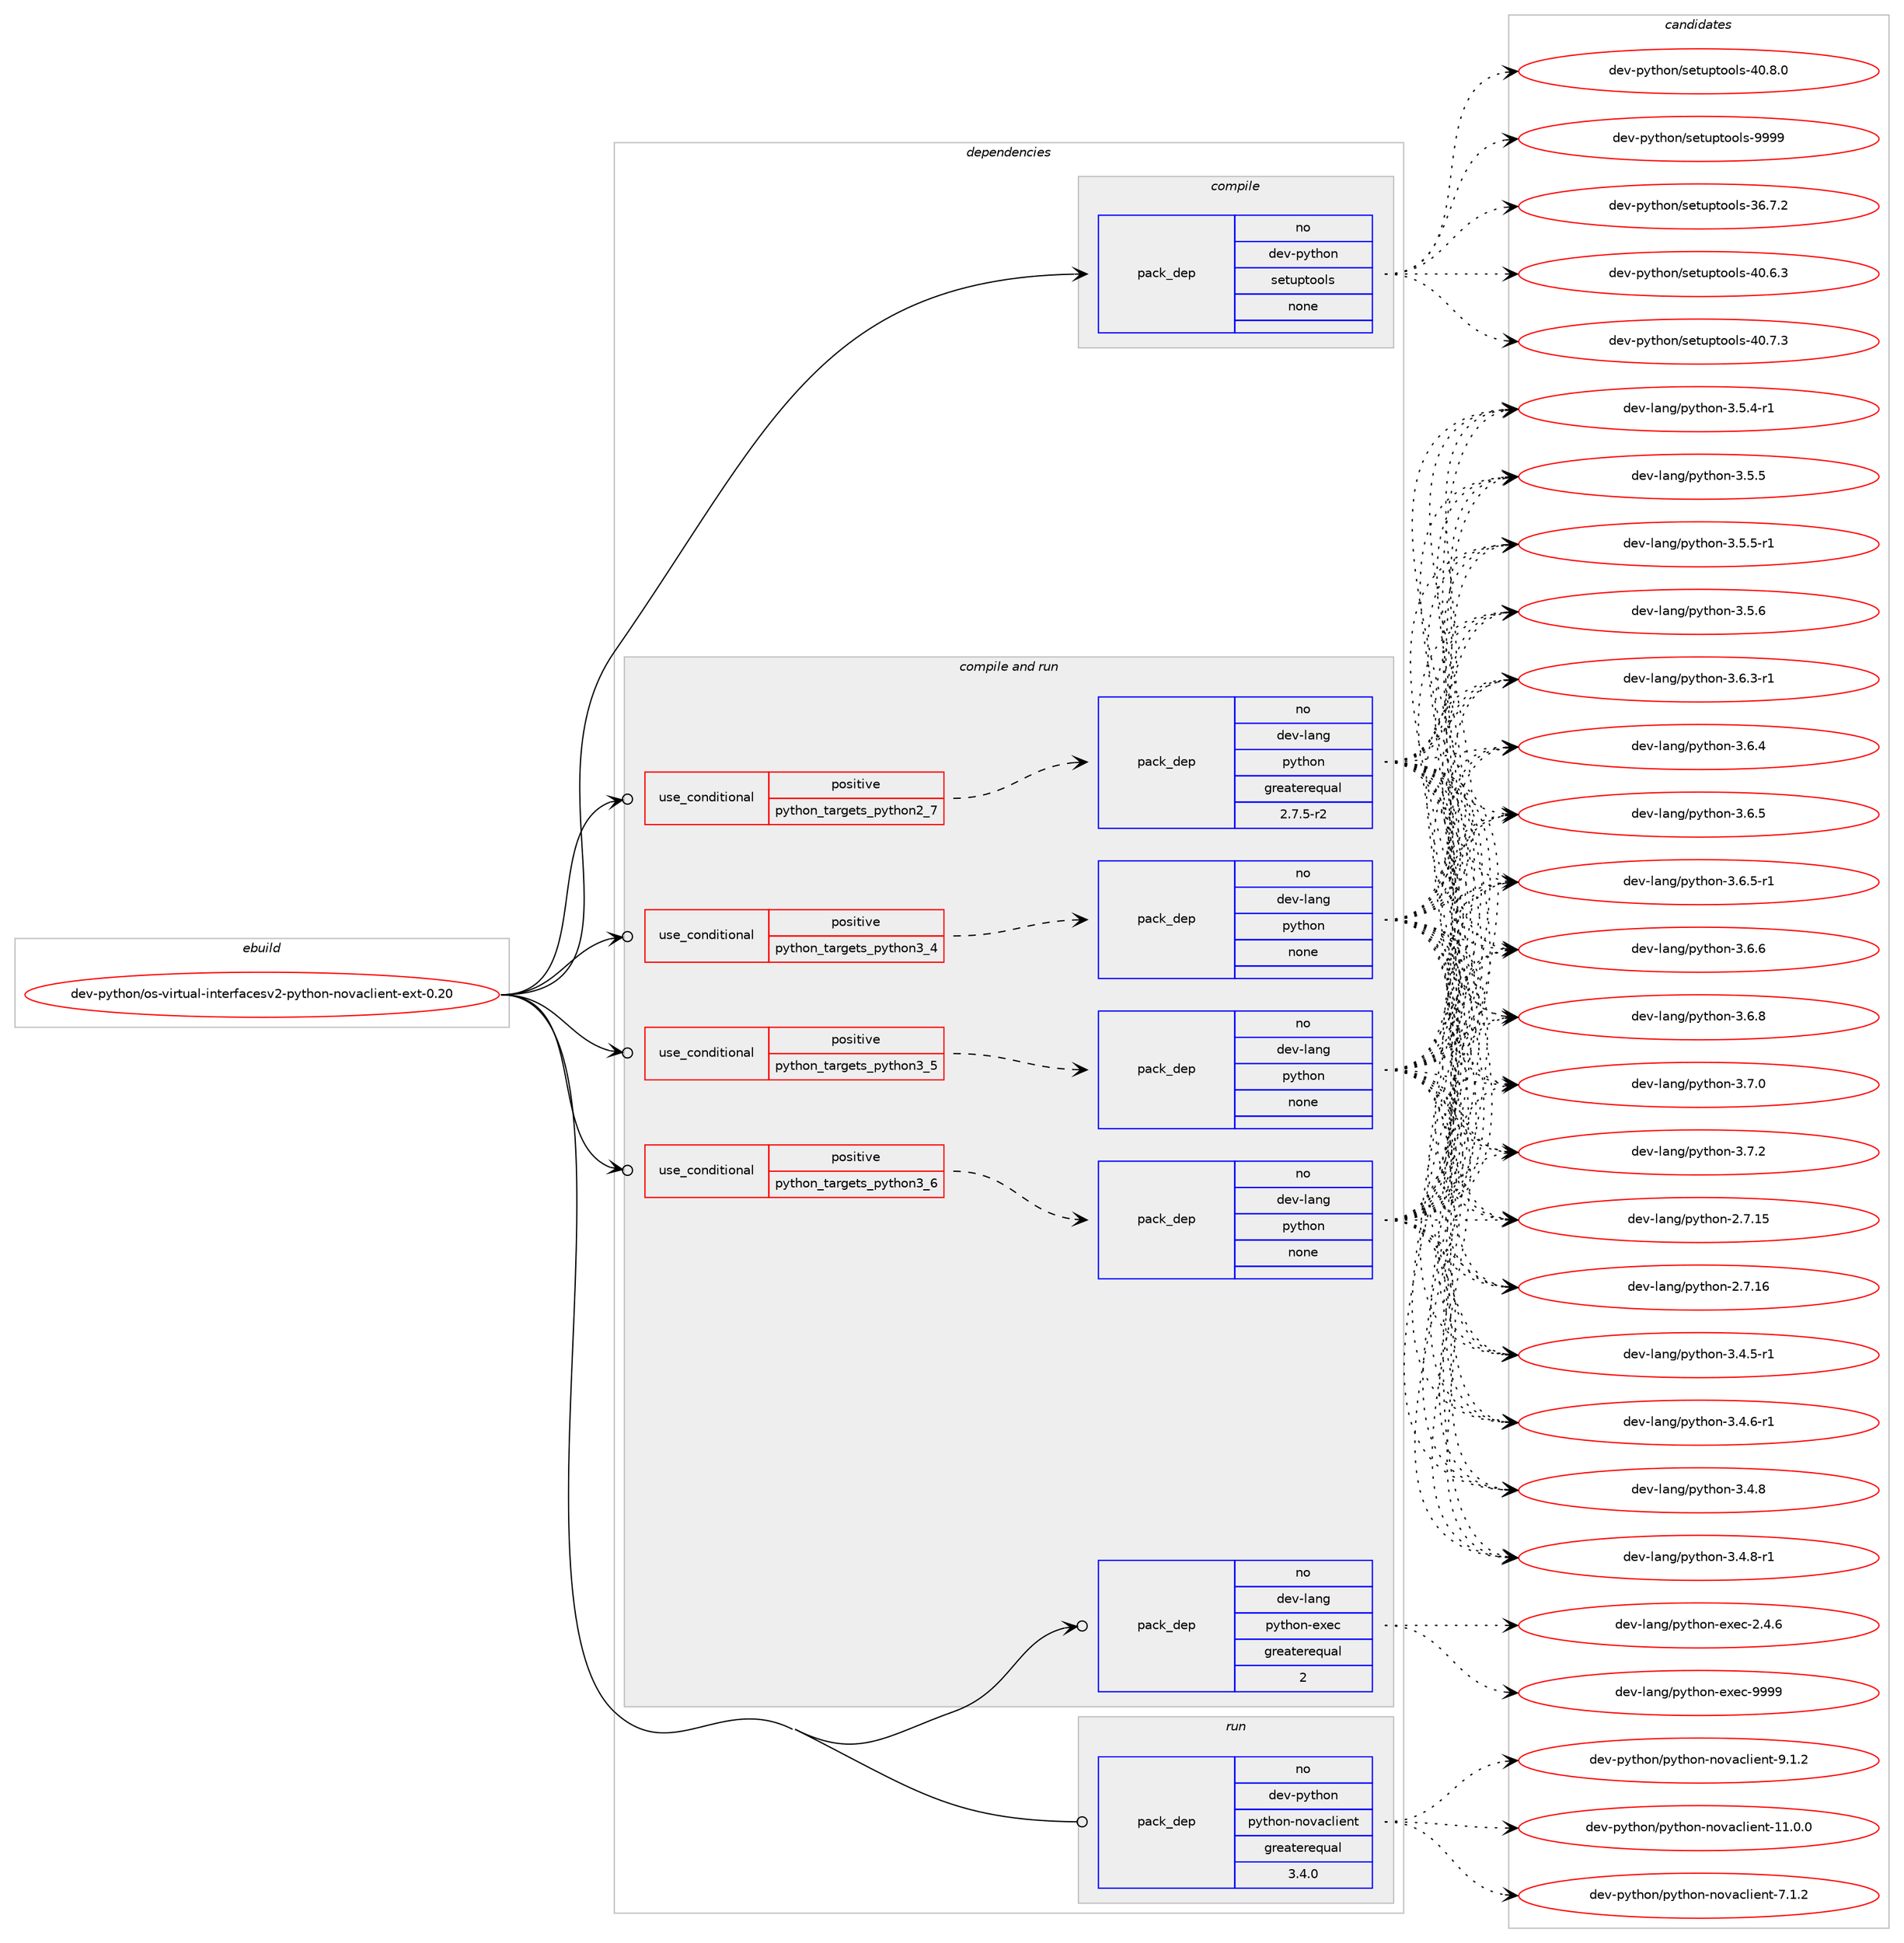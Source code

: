 digraph prolog {

# *************
# Graph options
# *************

newrank=true;
concentrate=true;
compound=true;
graph [rankdir=LR,fontname=Helvetica,fontsize=10,ranksep=1.5];#, ranksep=2.5, nodesep=0.2];
edge  [arrowhead=vee];
node  [fontname=Helvetica,fontsize=10];

# **********
# The ebuild
# **********

subgraph cluster_leftcol {
color=gray;
rank=same;
label=<<i>ebuild</i>>;
id [label="dev-python/os-virtual-interfacesv2-python-novaclient-ext-0.20", color=red, width=4, href="../dev-python/os-virtual-interfacesv2-python-novaclient-ext-0.20.svg"];
}

# ****************
# The dependencies
# ****************

subgraph cluster_midcol {
color=gray;
label=<<i>dependencies</i>>;
subgraph cluster_compile {
fillcolor="#eeeeee";
style=filled;
label=<<i>compile</i>>;
subgraph pack1020463 {
dependency1422378 [label=<<TABLE BORDER="0" CELLBORDER="1" CELLSPACING="0" CELLPADDING="4" WIDTH="220"><TR><TD ROWSPAN="6" CELLPADDING="30">pack_dep</TD></TR><TR><TD WIDTH="110">no</TD></TR><TR><TD>dev-python</TD></TR><TR><TD>setuptools</TD></TR><TR><TD>none</TD></TR><TR><TD></TD></TR></TABLE>>, shape=none, color=blue];
}
id:e -> dependency1422378:w [weight=20,style="solid",arrowhead="vee"];
}
subgraph cluster_compileandrun {
fillcolor="#eeeeee";
style=filled;
label=<<i>compile and run</i>>;
subgraph cond378638 {
dependency1422379 [label=<<TABLE BORDER="0" CELLBORDER="1" CELLSPACING="0" CELLPADDING="4"><TR><TD ROWSPAN="3" CELLPADDING="10">use_conditional</TD></TR><TR><TD>positive</TD></TR><TR><TD>python_targets_python2_7</TD></TR></TABLE>>, shape=none, color=red];
subgraph pack1020464 {
dependency1422380 [label=<<TABLE BORDER="0" CELLBORDER="1" CELLSPACING="0" CELLPADDING="4" WIDTH="220"><TR><TD ROWSPAN="6" CELLPADDING="30">pack_dep</TD></TR><TR><TD WIDTH="110">no</TD></TR><TR><TD>dev-lang</TD></TR><TR><TD>python</TD></TR><TR><TD>greaterequal</TD></TR><TR><TD>2.7.5-r2</TD></TR></TABLE>>, shape=none, color=blue];
}
dependency1422379:e -> dependency1422380:w [weight=20,style="dashed",arrowhead="vee"];
}
id:e -> dependency1422379:w [weight=20,style="solid",arrowhead="odotvee"];
subgraph cond378639 {
dependency1422381 [label=<<TABLE BORDER="0" CELLBORDER="1" CELLSPACING="0" CELLPADDING="4"><TR><TD ROWSPAN="3" CELLPADDING="10">use_conditional</TD></TR><TR><TD>positive</TD></TR><TR><TD>python_targets_python3_4</TD></TR></TABLE>>, shape=none, color=red];
subgraph pack1020465 {
dependency1422382 [label=<<TABLE BORDER="0" CELLBORDER="1" CELLSPACING="0" CELLPADDING="4" WIDTH="220"><TR><TD ROWSPAN="6" CELLPADDING="30">pack_dep</TD></TR><TR><TD WIDTH="110">no</TD></TR><TR><TD>dev-lang</TD></TR><TR><TD>python</TD></TR><TR><TD>none</TD></TR><TR><TD></TD></TR></TABLE>>, shape=none, color=blue];
}
dependency1422381:e -> dependency1422382:w [weight=20,style="dashed",arrowhead="vee"];
}
id:e -> dependency1422381:w [weight=20,style="solid",arrowhead="odotvee"];
subgraph cond378640 {
dependency1422383 [label=<<TABLE BORDER="0" CELLBORDER="1" CELLSPACING="0" CELLPADDING="4"><TR><TD ROWSPAN="3" CELLPADDING="10">use_conditional</TD></TR><TR><TD>positive</TD></TR><TR><TD>python_targets_python3_5</TD></TR></TABLE>>, shape=none, color=red];
subgraph pack1020466 {
dependency1422384 [label=<<TABLE BORDER="0" CELLBORDER="1" CELLSPACING="0" CELLPADDING="4" WIDTH="220"><TR><TD ROWSPAN="6" CELLPADDING="30">pack_dep</TD></TR><TR><TD WIDTH="110">no</TD></TR><TR><TD>dev-lang</TD></TR><TR><TD>python</TD></TR><TR><TD>none</TD></TR><TR><TD></TD></TR></TABLE>>, shape=none, color=blue];
}
dependency1422383:e -> dependency1422384:w [weight=20,style="dashed",arrowhead="vee"];
}
id:e -> dependency1422383:w [weight=20,style="solid",arrowhead="odotvee"];
subgraph cond378641 {
dependency1422385 [label=<<TABLE BORDER="0" CELLBORDER="1" CELLSPACING="0" CELLPADDING="4"><TR><TD ROWSPAN="3" CELLPADDING="10">use_conditional</TD></TR><TR><TD>positive</TD></TR><TR><TD>python_targets_python3_6</TD></TR></TABLE>>, shape=none, color=red];
subgraph pack1020467 {
dependency1422386 [label=<<TABLE BORDER="0" CELLBORDER="1" CELLSPACING="0" CELLPADDING="4" WIDTH="220"><TR><TD ROWSPAN="6" CELLPADDING="30">pack_dep</TD></TR><TR><TD WIDTH="110">no</TD></TR><TR><TD>dev-lang</TD></TR><TR><TD>python</TD></TR><TR><TD>none</TD></TR><TR><TD></TD></TR></TABLE>>, shape=none, color=blue];
}
dependency1422385:e -> dependency1422386:w [weight=20,style="dashed",arrowhead="vee"];
}
id:e -> dependency1422385:w [weight=20,style="solid",arrowhead="odotvee"];
subgraph pack1020468 {
dependency1422387 [label=<<TABLE BORDER="0" CELLBORDER="1" CELLSPACING="0" CELLPADDING="4" WIDTH="220"><TR><TD ROWSPAN="6" CELLPADDING="30">pack_dep</TD></TR><TR><TD WIDTH="110">no</TD></TR><TR><TD>dev-lang</TD></TR><TR><TD>python-exec</TD></TR><TR><TD>greaterequal</TD></TR><TR><TD>2</TD></TR></TABLE>>, shape=none, color=blue];
}
id:e -> dependency1422387:w [weight=20,style="solid",arrowhead="odotvee"];
}
subgraph cluster_run {
fillcolor="#eeeeee";
style=filled;
label=<<i>run</i>>;
subgraph pack1020469 {
dependency1422388 [label=<<TABLE BORDER="0" CELLBORDER="1" CELLSPACING="0" CELLPADDING="4" WIDTH="220"><TR><TD ROWSPAN="6" CELLPADDING="30">pack_dep</TD></TR><TR><TD WIDTH="110">no</TD></TR><TR><TD>dev-python</TD></TR><TR><TD>python-novaclient</TD></TR><TR><TD>greaterequal</TD></TR><TR><TD>3.4.0</TD></TR></TABLE>>, shape=none, color=blue];
}
id:e -> dependency1422388:w [weight=20,style="solid",arrowhead="odot"];
}
}

# **************
# The candidates
# **************

subgraph cluster_choices {
rank=same;
color=gray;
label=<<i>candidates</i>>;

subgraph choice1020463 {
color=black;
nodesep=1;
choice100101118451121211161041111104711510111611711211611111110811545515446554650 [label="dev-python/setuptools-36.7.2", color=red, width=4,href="../dev-python/setuptools-36.7.2.svg"];
choice100101118451121211161041111104711510111611711211611111110811545524846544651 [label="dev-python/setuptools-40.6.3", color=red, width=4,href="../dev-python/setuptools-40.6.3.svg"];
choice100101118451121211161041111104711510111611711211611111110811545524846554651 [label="dev-python/setuptools-40.7.3", color=red, width=4,href="../dev-python/setuptools-40.7.3.svg"];
choice100101118451121211161041111104711510111611711211611111110811545524846564648 [label="dev-python/setuptools-40.8.0", color=red, width=4,href="../dev-python/setuptools-40.8.0.svg"];
choice10010111845112121116104111110471151011161171121161111111081154557575757 [label="dev-python/setuptools-9999", color=red, width=4,href="../dev-python/setuptools-9999.svg"];
dependency1422378:e -> choice100101118451121211161041111104711510111611711211611111110811545515446554650:w [style=dotted,weight="100"];
dependency1422378:e -> choice100101118451121211161041111104711510111611711211611111110811545524846544651:w [style=dotted,weight="100"];
dependency1422378:e -> choice100101118451121211161041111104711510111611711211611111110811545524846554651:w [style=dotted,weight="100"];
dependency1422378:e -> choice100101118451121211161041111104711510111611711211611111110811545524846564648:w [style=dotted,weight="100"];
dependency1422378:e -> choice10010111845112121116104111110471151011161171121161111111081154557575757:w [style=dotted,weight="100"];
}
subgraph choice1020464 {
color=black;
nodesep=1;
choice10010111845108971101034711212111610411111045504655464953 [label="dev-lang/python-2.7.15", color=red, width=4,href="../dev-lang/python-2.7.15.svg"];
choice10010111845108971101034711212111610411111045504655464954 [label="dev-lang/python-2.7.16", color=red, width=4,href="../dev-lang/python-2.7.16.svg"];
choice1001011184510897110103471121211161041111104551465246534511449 [label="dev-lang/python-3.4.5-r1", color=red, width=4,href="../dev-lang/python-3.4.5-r1.svg"];
choice1001011184510897110103471121211161041111104551465246544511449 [label="dev-lang/python-3.4.6-r1", color=red, width=4,href="../dev-lang/python-3.4.6-r1.svg"];
choice100101118451089711010347112121116104111110455146524656 [label="dev-lang/python-3.4.8", color=red, width=4,href="../dev-lang/python-3.4.8.svg"];
choice1001011184510897110103471121211161041111104551465246564511449 [label="dev-lang/python-3.4.8-r1", color=red, width=4,href="../dev-lang/python-3.4.8-r1.svg"];
choice1001011184510897110103471121211161041111104551465346524511449 [label="dev-lang/python-3.5.4-r1", color=red, width=4,href="../dev-lang/python-3.5.4-r1.svg"];
choice100101118451089711010347112121116104111110455146534653 [label="dev-lang/python-3.5.5", color=red, width=4,href="../dev-lang/python-3.5.5.svg"];
choice1001011184510897110103471121211161041111104551465346534511449 [label="dev-lang/python-3.5.5-r1", color=red, width=4,href="../dev-lang/python-3.5.5-r1.svg"];
choice100101118451089711010347112121116104111110455146534654 [label="dev-lang/python-3.5.6", color=red, width=4,href="../dev-lang/python-3.5.6.svg"];
choice1001011184510897110103471121211161041111104551465446514511449 [label="dev-lang/python-3.6.3-r1", color=red, width=4,href="../dev-lang/python-3.6.3-r1.svg"];
choice100101118451089711010347112121116104111110455146544652 [label="dev-lang/python-3.6.4", color=red, width=4,href="../dev-lang/python-3.6.4.svg"];
choice100101118451089711010347112121116104111110455146544653 [label="dev-lang/python-3.6.5", color=red, width=4,href="../dev-lang/python-3.6.5.svg"];
choice1001011184510897110103471121211161041111104551465446534511449 [label="dev-lang/python-3.6.5-r1", color=red, width=4,href="../dev-lang/python-3.6.5-r1.svg"];
choice100101118451089711010347112121116104111110455146544654 [label="dev-lang/python-3.6.6", color=red, width=4,href="../dev-lang/python-3.6.6.svg"];
choice100101118451089711010347112121116104111110455146544656 [label="dev-lang/python-3.6.8", color=red, width=4,href="../dev-lang/python-3.6.8.svg"];
choice100101118451089711010347112121116104111110455146554648 [label="dev-lang/python-3.7.0", color=red, width=4,href="../dev-lang/python-3.7.0.svg"];
choice100101118451089711010347112121116104111110455146554650 [label="dev-lang/python-3.7.2", color=red, width=4,href="../dev-lang/python-3.7.2.svg"];
dependency1422380:e -> choice10010111845108971101034711212111610411111045504655464953:w [style=dotted,weight="100"];
dependency1422380:e -> choice10010111845108971101034711212111610411111045504655464954:w [style=dotted,weight="100"];
dependency1422380:e -> choice1001011184510897110103471121211161041111104551465246534511449:w [style=dotted,weight="100"];
dependency1422380:e -> choice1001011184510897110103471121211161041111104551465246544511449:w [style=dotted,weight="100"];
dependency1422380:e -> choice100101118451089711010347112121116104111110455146524656:w [style=dotted,weight="100"];
dependency1422380:e -> choice1001011184510897110103471121211161041111104551465246564511449:w [style=dotted,weight="100"];
dependency1422380:e -> choice1001011184510897110103471121211161041111104551465346524511449:w [style=dotted,weight="100"];
dependency1422380:e -> choice100101118451089711010347112121116104111110455146534653:w [style=dotted,weight="100"];
dependency1422380:e -> choice1001011184510897110103471121211161041111104551465346534511449:w [style=dotted,weight="100"];
dependency1422380:e -> choice100101118451089711010347112121116104111110455146534654:w [style=dotted,weight="100"];
dependency1422380:e -> choice1001011184510897110103471121211161041111104551465446514511449:w [style=dotted,weight="100"];
dependency1422380:e -> choice100101118451089711010347112121116104111110455146544652:w [style=dotted,weight="100"];
dependency1422380:e -> choice100101118451089711010347112121116104111110455146544653:w [style=dotted,weight="100"];
dependency1422380:e -> choice1001011184510897110103471121211161041111104551465446534511449:w [style=dotted,weight="100"];
dependency1422380:e -> choice100101118451089711010347112121116104111110455146544654:w [style=dotted,weight="100"];
dependency1422380:e -> choice100101118451089711010347112121116104111110455146544656:w [style=dotted,weight="100"];
dependency1422380:e -> choice100101118451089711010347112121116104111110455146554648:w [style=dotted,weight="100"];
dependency1422380:e -> choice100101118451089711010347112121116104111110455146554650:w [style=dotted,weight="100"];
}
subgraph choice1020465 {
color=black;
nodesep=1;
choice10010111845108971101034711212111610411111045504655464953 [label="dev-lang/python-2.7.15", color=red, width=4,href="../dev-lang/python-2.7.15.svg"];
choice10010111845108971101034711212111610411111045504655464954 [label="dev-lang/python-2.7.16", color=red, width=4,href="../dev-lang/python-2.7.16.svg"];
choice1001011184510897110103471121211161041111104551465246534511449 [label="dev-lang/python-3.4.5-r1", color=red, width=4,href="../dev-lang/python-3.4.5-r1.svg"];
choice1001011184510897110103471121211161041111104551465246544511449 [label="dev-lang/python-3.4.6-r1", color=red, width=4,href="../dev-lang/python-3.4.6-r1.svg"];
choice100101118451089711010347112121116104111110455146524656 [label="dev-lang/python-3.4.8", color=red, width=4,href="../dev-lang/python-3.4.8.svg"];
choice1001011184510897110103471121211161041111104551465246564511449 [label="dev-lang/python-3.4.8-r1", color=red, width=4,href="../dev-lang/python-3.4.8-r1.svg"];
choice1001011184510897110103471121211161041111104551465346524511449 [label="dev-lang/python-3.5.4-r1", color=red, width=4,href="../dev-lang/python-3.5.4-r1.svg"];
choice100101118451089711010347112121116104111110455146534653 [label="dev-lang/python-3.5.5", color=red, width=4,href="../dev-lang/python-3.5.5.svg"];
choice1001011184510897110103471121211161041111104551465346534511449 [label="dev-lang/python-3.5.5-r1", color=red, width=4,href="../dev-lang/python-3.5.5-r1.svg"];
choice100101118451089711010347112121116104111110455146534654 [label="dev-lang/python-3.5.6", color=red, width=4,href="../dev-lang/python-3.5.6.svg"];
choice1001011184510897110103471121211161041111104551465446514511449 [label="dev-lang/python-3.6.3-r1", color=red, width=4,href="../dev-lang/python-3.6.3-r1.svg"];
choice100101118451089711010347112121116104111110455146544652 [label="dev-lang/python-3.6.4", color=red, width=4,href="../dev-lang/python-3.6.4.svg"];
choice100101118451089711010347112121116104111110455146544653 [label="dev-lang/python-3.6.5", color=red, width=4,href="../dev-lang/python-3.6.5.svg"];
choice1001011184510897110103471121211161041111104551465446534511449 [label="dev-lang/python-3.6.5-r1", color=red, width=4,href="../dev-lang/python-3.6.5-r1.svg"];
choice100101118451089711010347112121116104111110455146544654 [label="dev-lang/python-3.6.6", color=red, width=4,href="../dev-lang/python-3.6.6.svg"];
choice100101118451089711010347112121116104111110455146544656 [label="dev-lang/python-3.6.8", color=red, width=4,href="../dev-lang/python-3.6.8.svg"];
choice100101118451089711010347112121116104111110455146554648 [label="dev-lang/python-3.7.0", color=red, width=4,href="../dev-lang/python-3.7.0.svg"];
choice100101118451089711010347112121116104111110455146554650 [label="dev-lang/python-3.7.2", color=red, width=4,href="../dev-lang/python-3.7.2.svg"];
dependency1422382:e -> choice10010111845108971101034711212111610411111045504655464953:w [style=dotted,weight="100"];
dependency1422382:e -> choice10010111845108971101034711212111610411111045504655464954:w [style=dotted,weight="100"];
dependency1422382:e -> choice1001011184510897110103471121211161041111104551465246534511449:w [style=dotted,weight="100"];
dependency1422382:e -> choice1001011184510897110103471121211161041111104551465246544511449:w [style=dotted,weight="100"];
dependency1422382:e -> choice100101118451089711010347112121116104111110455146524656:w [style=dotted,weight="100"];
dependency1422382:e -> choice1001011184510897110103471121211161041111104551465246564511449:w [style=dotted,weight="100"];
dependency1422382:e -> choice1001011184510897110103471121211161041111104551465346524511449:w [style=dotted,weight="100"];
dependency1422382:e -> choice100101118451089711010347112121116104111110455146534653:w [style=dotted,weight="100"];
dependency1422382:e -> choice1001011184510897110103471121211161041111104551465346534511449:w [style=dotted,weight="100"];
dependency1422382:e -> choice100101118451089711010347112121116104111110455146534654:w [style=dotted,weight="100"];
dependency1422382:e -> choice1001011184510897110103471121211161041111104551465446514511449:w [style=dotted,weight="100"];
dependency1422382:e -> choice100101118451089711010347112121116104111110455146544652:w [style=dotted,weight="100"];
dependency1422382:e -> choice100101118451089711010347112121116104111110455146544653:w [style=dotted,weight="100"];
dependency1422382:e -> choice1001011184510897110103471121211161041111104551465446534511449:w [style=dotted,weight="100"];
dependency1422382:e -> choice100101118451089711010347112121116104111110455146544654:w [style=dotted,weight="100"];
dependency1422382:e -> choice100101118451089711010347112121116104111110455146544656:w [style=dotted,weight="100"];
dependency1422382:e -> choice100101118451089711010347112121116104111110455146554648:w [style=dotted,weight="100"];
dependency1422382:e -> choice100101118451089711010347112121116104111110455146554650:w [style=dotted,weight="100"];
}
subgraph choice1020466 {
color=black;
nodesep=1;
choice10010111845108971101034711212111610411111045504655464953 [label="dev-lang/python-2.7.15", color=red, width=4,href="../dev-lang/python-2.7.15.svg"];
choice10010111845108971101034711212111610411111045504655464954 [label="dev-lang/python-2.7.16", color=red, width=4,href="../dev-lang/python-2.7.16.svg"];
choice1001011184510897110103471121211161041111104551465246534511449 [label="dev-lang/python-3.4.5-r1", color=red, width=4,href="../dev-lang/python-3.4.5-r1.svg"];
choice1001011184510897110103471121211161041111104551465246544511449 [label="dev-lang/python-3.4.6-r1", color=red, width=4,href="../dev-lang/python-3.4.6-r1.svg"];
choice100101118451089711010347112121116104111110455146524656 [label="dev-lang/python-3.4.8", color=red, width=4,href="../dev-lang/python-3.4.8.svg"];
choice1001011184510897110103471121211161041111104551465246564511449 [label="dev-lang/python-3.4.8-r1", color=red, width=4,href="../dev-lang/python-3.4.8-r1.svg"];
choice1001011184510897110103471121211161041111104551465346524511449 [label="dev-lang/python-3.5.4-r1", color=red, width=4,href="../dev-lang/python-3.5.4-r1.svg"];
choice100101118451089711010347112121116104111110455146534653 [label="dev-lang/python-3.5.5", color=red, width=4,href="../dev-lang/python-3.5.5.svg"];
choice1001011184510897110103471121211161041111104551465346534511449 [label="dev-lang/python-3.5.5-r1", color=red, width=4,href="../dev-lang/python-3.5.5-r1.svg"];
choice100101118451089711010347112121116104111110455146534654 [label="dev-lang/python-3.5.6", color=red, width=4,href="../dev-lang/python-3.5.6.svg"];
choice1001011184510897110103471121211161041111104551465446514511449 [label="dev-lang/python-3.6.3-r1", color=red, width=4,href="../dev-lang/python-3.6.3-r1.svg"];
choice100101118451089711010347112121116104111110455146544652 [label="dev-lang/python-3.6.4", color=red, width=4,href="../dev-lang/python-3.6.4.svg"];
choice100101118451089711010347112121116104111110455146544653 [label="dev-lang/python-3.6.5", color=red, width=4,href="../dev-lang/python-3.6.5.svg"];
choice1001011184510897110103471121211161041111104551465446534511449 [label="dev-lang/python-3.6.5-r1", color=red, width=4,href="../dev-lang/python-3.6.5-r1.svg"];
choice100101118451089711010347112121116104111110455146544654 [label="dev-lang/python-3.6.6", color=red, width=4,href="../dev-lang/python-3.6.6.svg"];
choice100101118451089711010347112121116104111110455146544656 [label="dev-lang/python-3.6.8", color=red, width=4,href="../dev-lang/python-3.6.8.svg"];
choice100101118451089711010347112121116104111110455146554648 [label="dev-lang/python-3.7.0", color=red, width=4,href="../dev-lang/python-3.7.0.svg"];
choice100101118451089711010347112121116104111110455146554650 [label="dev-lang/python-3.7.2", color=red, width=4,href="../dev-lang/python-3.7.2.svg"];
dependency1422384:e -> choice10010111845108971101034711212111610411111045504655464953:w [style=dotted,weight="100"];
dependency1422384:e -> choice10010111845108971101034711212111610411111045504655464954:w [style=dotted,weight="100"];
dependency1422384:e -> choice1001011184510897110103471121211161041111104551465246534511449:w [style=dotted,weight="100"];
dependency1422384:e -> choice1001011184510897110103471121211161041111104551465246544511449:w [style=dotted,weight="100"];
dependency1422384:e -> choice100101118451089711010347112121116104111110455146524656:w [style=dotted,weight="100"];
dependency1422384:e -> choice1001011184510897110103471121211161041111104551465246564511449:w [style=dotted,weight="100"];
dependency1422384:e -> choice1001011184510897110103471121211161041111104551465346524511449:w [style=dotted,weight="100"];
dependency1422384:e -> choice100101118451089711010347112121116104111110455146534653:w [style=dotted,weight="100"];
dependency1422384:e -> choice1001011184510897110103471121211161041111104551465346534511449:w [style=dotted,weight="100"];
dependency1422384:e -> choice100101118451089711010347112121116104111110455146534654:w [style=dotted,weight="100"];
dependency1422384:e -> choice1001011184510897110103471121211161041111104551465446514511449:w [style=dotted,weight="100"];
dependency1422384:e -> choice100101118451089711010347112121116104111110455146544652:w [style=dotted,weight="100"];
dependency1422384:e -> choice100101118451089711010347112121116104111110455146544653:w [style=dotted,weight="100"];
dependency1422384:e -> choice1001011184510897110103471121211161041111104551465446534511449:w [style=dotted,weight="100"];
dependency1422384:e -> choice100101118451089711010347112121116104111110455146544654:w [style=dotted,weight="100"];
dependency1422384:e -> choice100101118451089711010347112121116104111110455146544656:w [style=dotted,weight="100"];
dependency1422384:e -> choice100101118451089711010347112121116104111110455146554648:w [style=dotted,weight="100"];
dependency1422384:e -> choice100101118451089711010347112121116104111110455146554650:w [style=dotted,weight="100"];
}
subgraph choice1020467 {
color=black;
nodesep=1;
choice10010111845108971101034711212111610411111045504655464953 [label="dev-lang/python-2.7.15", color=red, width=4,href="../dev-lang/python-2.7.15.svg"];
choice10010111845108971101034711212111610411111045504655464954 [label="dev-lang/python-2.7.16", color=red, width=4,href="../dev-lang/python-2.7.16.svg"];
choice1001011184510897110103471121211161041111104551465246534511449 [label="dev-lang/python-3.4.5-r1", color=red, width=4,href="../dev-lang/python-3.4.5-r1.svg"];
choice1001011184510897110103471121211161041111104551465246544511449 [label="dev-lang/python-3.4.6-r1", color=red, width=4,href="../dev-lang/python-3.4.6-r1.svg"];
choice100101118451089711010347112121116104111110455146524656 [label="dev-lang/python-3.4.8", color=red, width=4,href="../dev-lang/python-3.4.8.svg"];
choice1001011184510897110103471121211161041111104551465246564511449 [label="dev-lang/python-3.4.8-r1", color=red, width=4,href="../dev-lang/python-3.4.8-r1.svg"];
choice1001011184510897110103471121211161041111104551465346524511449 [label="dev-lang/python-3.5.4-r1", color=red, width=4,href="../dev-lang/python-3.5.4-r1.svg"];
choice100101118451089711010347112121116104111110455146534653 [label="dev-lang/python-3.5.5", color=red, width=4,href="../dev-lang/python-3.5.5.svg"];
choice1001011184510897110103471121211161041111104551465346534511449 [label="dev-lang/python-3.5.5-r1", color=red, width=4,href="../dev-lang/python-3.5.5-r1.svg"];
choice100101118451089711010347112121116104111110455146534654 [label="dev-lang/python-3.5.6", color=red, width=4,href="../dev-lang/python-3.5.6.svg"];
choice1001011184510897110103471121211161041111104551465446514511449 [label="dev-lang/python-3.6.3-r1", color=red, width=4,href="../dev-lang/python-3.6.3-r1.svg"];
choice100101118451089711010347112121116104111110455146544652 [label="dev-lang/python-3.6.4", color=red, width=4,href="../dev-lang/python-3.6.4.svg"];
choice100101118451089711010347112121116104111110455146544653 [label="dev-lang/python-3.6.5", color=red, width=4,href="../dev-lang/python-3.6.5.svg"];
choice1001011184510897110103471121211161041111104551465446534511449 [label="dev-lang/python-3.6.5-r1", color=red, width=4,href="../dev-lang/python-3.6.5-r1.svg"];
choice100101118451089711010347112121116104111110455146544654 [label="dev-lang/python-3.6.6", color=red, width=4,href="../dev-lang/python-3.6.6.svg"];
choice100101118451089711010347112121116104111110455146544656 [label="dev-lang/python-3.6.8", color=red, width=4,href="../dev-lang/python-3.6.8.svg"];
choice100101118451089711010347112121116104111110455146554648 [label="dev-lang/python-3.7.0", color=red, width=4,href="../dev-lang/python-3.7.0.svg"];
choice100101118451089711010347112121116104111110455146554650 [label="dev-lang/python-3.7.2", color=red, width=4,href="../dev-lang/python-3.7.2.svg"];
dependency1422386:e -> choice10010111845108971101034711212111610411111045504655464953:w [style=dotted,weight="100"];
dependency1422386:e -> choice10010111845108971101034711212111610411111045504655464954:w [style=dotted,weight="100"];
dependency1422386:e -> choice1001011184510897110103471121211161041111104551465246534511449:w [style=dotted,weight="100"];
dependency1422386:e -> choice1001011184510897110103471121211161041111104551465246544511449:w [style=dotted,weight="100"];
dependency1422386:e -> choice100101118451089711010347112121116104111110455146524656:w [style=dotted,weight="100"];
dependency1422386:e -> choice1001011184510897110103471121211161041111104551465246564511449:w [style=dotted,weight="100"];
dependency1422386:e -> choice1001011184510897110103471121211161041111104551465346524511449:w [style=dotted,weight="100"];
dependency1422386:e -> choice100101118451089711010347112121116104111110455146534653:w [style=dotted,weight="100"];
dependency1422386:e -> choice1001011184510897110103471121211161041111104551465346534511449:w [style=dotted,weight="100"];
dependency1422386:e -> choice100101118451089711010347112121116104111110455146534654:w [style=dotted,weight="100"];
dependency1422386:e -> choice1001011184510897110103471121211161041111104551465446514511449:w [style=dotted,weight="100"];
dependency1422386:e -> choice100101118451089711010347112121116104111110455146544652:w [style=dotted,weight="100"];
dependency1422386:e -> choice100101118451089711010347112121116104111110455146544653:w [style=dotted,weight="100"];
dependency1422386:e -> choice1001011184510897110103471121211161041111104551465446534511449:w [style=dotted,weight="100"];
dependency1422386:e -> choice100101118451089711010347112121116104111110455146544654:w [style=dotted,weight="100"];
dependency1422386:e -> choice100101118451089711010347112121116104111110455146544656:w [style=dotted,weight="100"];
dependency1422386:e -> choice100101118451089711010347112121116104111110455146554648:w [style=dotted,weight="100"];
dependency1422386:e -> choice100101118451089711010347112121116104111110455146554650:w [style=dotted,weight="100"];
}
subgraph choice1020468 {
color=black;
nodesep=1;
choice1001011184510897110103471121211161041111104510112010199455046524654 [label="dev-lang/python-exec-2.4.6", color=red, width=4,href="../dev-lang/python-exec-2.4.6.svg"];
choice10010111845108971101034711212111610411111045101120101994557575757 [label="dev-lang/python-exec-9999", color=red, width=4,href="../dev-lang/python-exec-9999.svg"];
dependency1422387:e -> choice1001011184510897110103471121211161041111104510112010199455046524654:w [style=dotted,weight="100"];
dependency1422387:e -> choice10010111845108971101034711212111610411111045101120101994557575757:w [style=dotted,weight="100"];
}
subgraph choice1020469 {
color=black;
nodesep=1;
choice100101118451121211161041111104711212111610411111045110111118979910810510111011645494946484648 [label="dev-python/python-novaclient-11.0.0", color=red, width=4,href="../dev-python/python-novaclient-11.0.0.svg"];
choice1001011184511212111610411111047112121116104111110451101111189799108105101110116455546494650 [label="dev-python/python-novaclient-7.1.2", color=red, width=4,href="../dev-python/python-novaclient-7.1.2.svg"];
choice1001011184511212111610411111047112121116104111110451101111189799108105101110116455746494650 [label="dev-python/python-novaclient-9.1.2", color=red, width=4,href="../dev-python/python-novaclient-9.1.2.svg"];
dependency1422388:e -> choice100101118451121211161041111104711212111610411111045110111118979910810510111011645494946484648:w [style=dotted,weight="100"];
dependency1422388:e -> choice1001011184511212111610411111047112121116104111110451101111189799108105101110116455546494650:w [style=dotted,weight="100"];
dependency1422388:e -> choice1001011184511212111610411111047112121116104111110451101111189799108105101110116455746494650:w [style=dotted,weight="100"];
}
}

}
